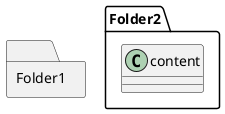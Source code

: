 {
  "sha1": "bztddirs1pix9cqf2aua1a2exzpbsoj",
  "insertion": {
    "when": "2024-05-30T20:48:22.191Z",
    "user": "plantuml@gmail.com"
  }
}
@startuml
package "Folder1" as node1 <<Folder>> {
}
package "Folder2" as node2 <<Folder>> {
  class content
}
@enduml
